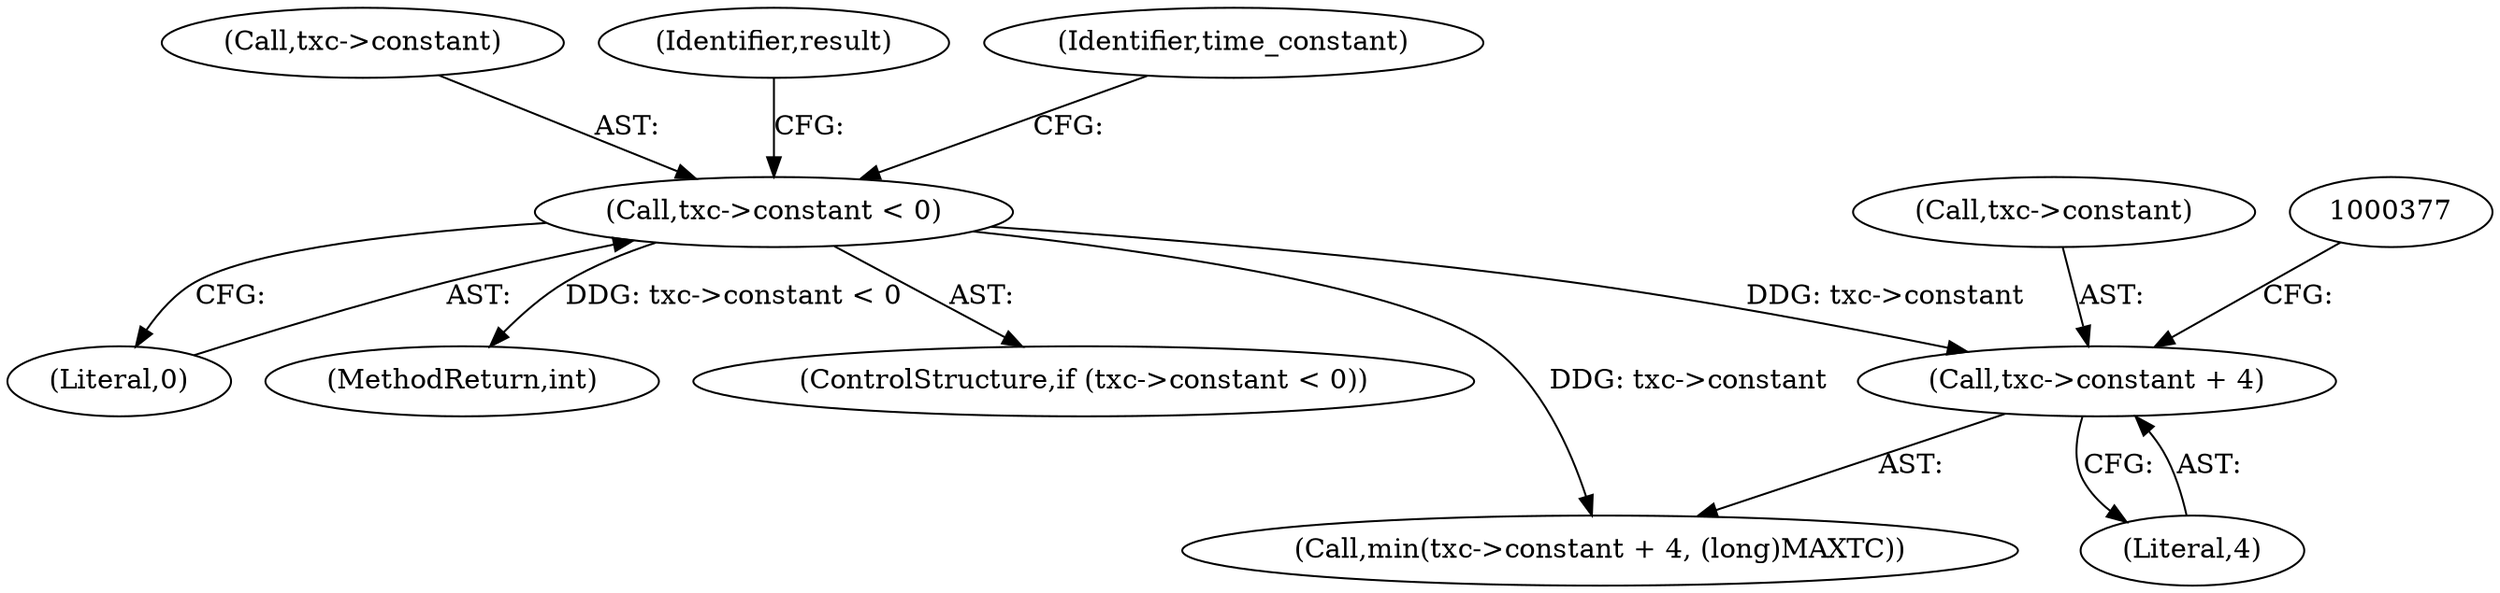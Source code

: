 digraph "0_linux_f8bd2258e2d520dff28c855658bd24bdafb5102d_8@pointer" {
"1000371" [label="(Call,txc->constant + 4)"];
"1000357" [label="(Call,txc->constant < 0)"];
"1000370" [label="(Call,min(txc->constant + 4, (long)MAXTC))"];
"1000361" [label="(Literal,0)"];
"1000371" [label="(Call,txc->constant + 4)"];
"1000684" [label="(MethodReturn,int)"];
"1000372" [label="(Call,txc->constant)"];
"1000358" [label="(Call,txc->constant)"];
"1000375" [label="(Literal,4)"];
"1000364" [label="(Identifier,result)"];
"1000369" [label="(Identifier,time_constant)"];
"1000356" [label="(ControlStructure,if (txc->constant < 0))"];
"1000357" [label="(Call,txc->constant < 0)"];
"1000371" -> "1000370"  [label="AST: "];
"1000371" -> "1000375"  [label="CFG: "];
"1000372" -> "1000371"  [label="AST: "];
"1000375" -> "1000371"  [label="AST: "];
"1000377" -> "1000371"  [label="CFG: "];
"1000357" -> "1000371"  [label="DDG: txc->constant"];
"1000357" -> "1000356"  [label="AST: "];
"1000357" -> "1000361"  [label="CFG: "];
"1000358" -> "1000357"  [label="AST: "];
"1000361" -> "1000357"  [label="AST: "];
"1000364" -> "1000357"  [label="CFG: "];
"1000369" -> "1000357"  [label="CFG: "];
"1000357" -> "1000684"  [label="DDG: txc->constant < 0"];
"1000357" -> "1000370"  [label="DDG: txc->constant"];
}
